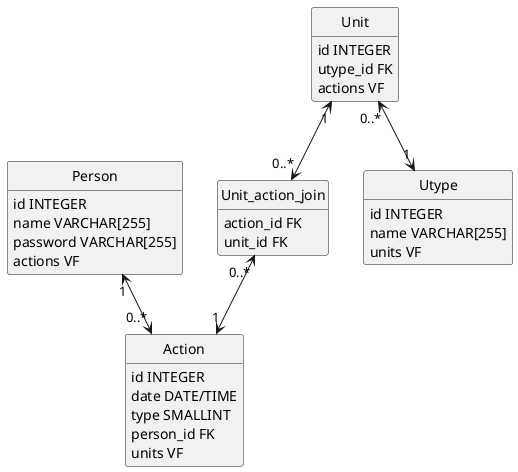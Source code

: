 @startuml
hide methods
hide stereotypes
hide circle

class Action {
    id INTEGER
    date DATE/TIME
    type SMALLINT
    person_id FK
    units VF
}

class Person {
    id INTEGER
    name VARCHAR[255]
    password VARCHAR[255]
    actions VF
}

class Utype {
    id INTEGER
    name VARCHAR[255]
    units VF
}

class Unit {
    id INTEGER
    utype_id FK
    actions VF
}

class Unit_action_join {
    action_id FK
    unit_id FK
}

Person "1" <--> "0..*" Action
Unit "0..*" <--> "1" Utype
Unit "1" <-down-> "0..*" Unit_action_join
Action "1" <-up-> "0..*" Unit_action_join

@enduml